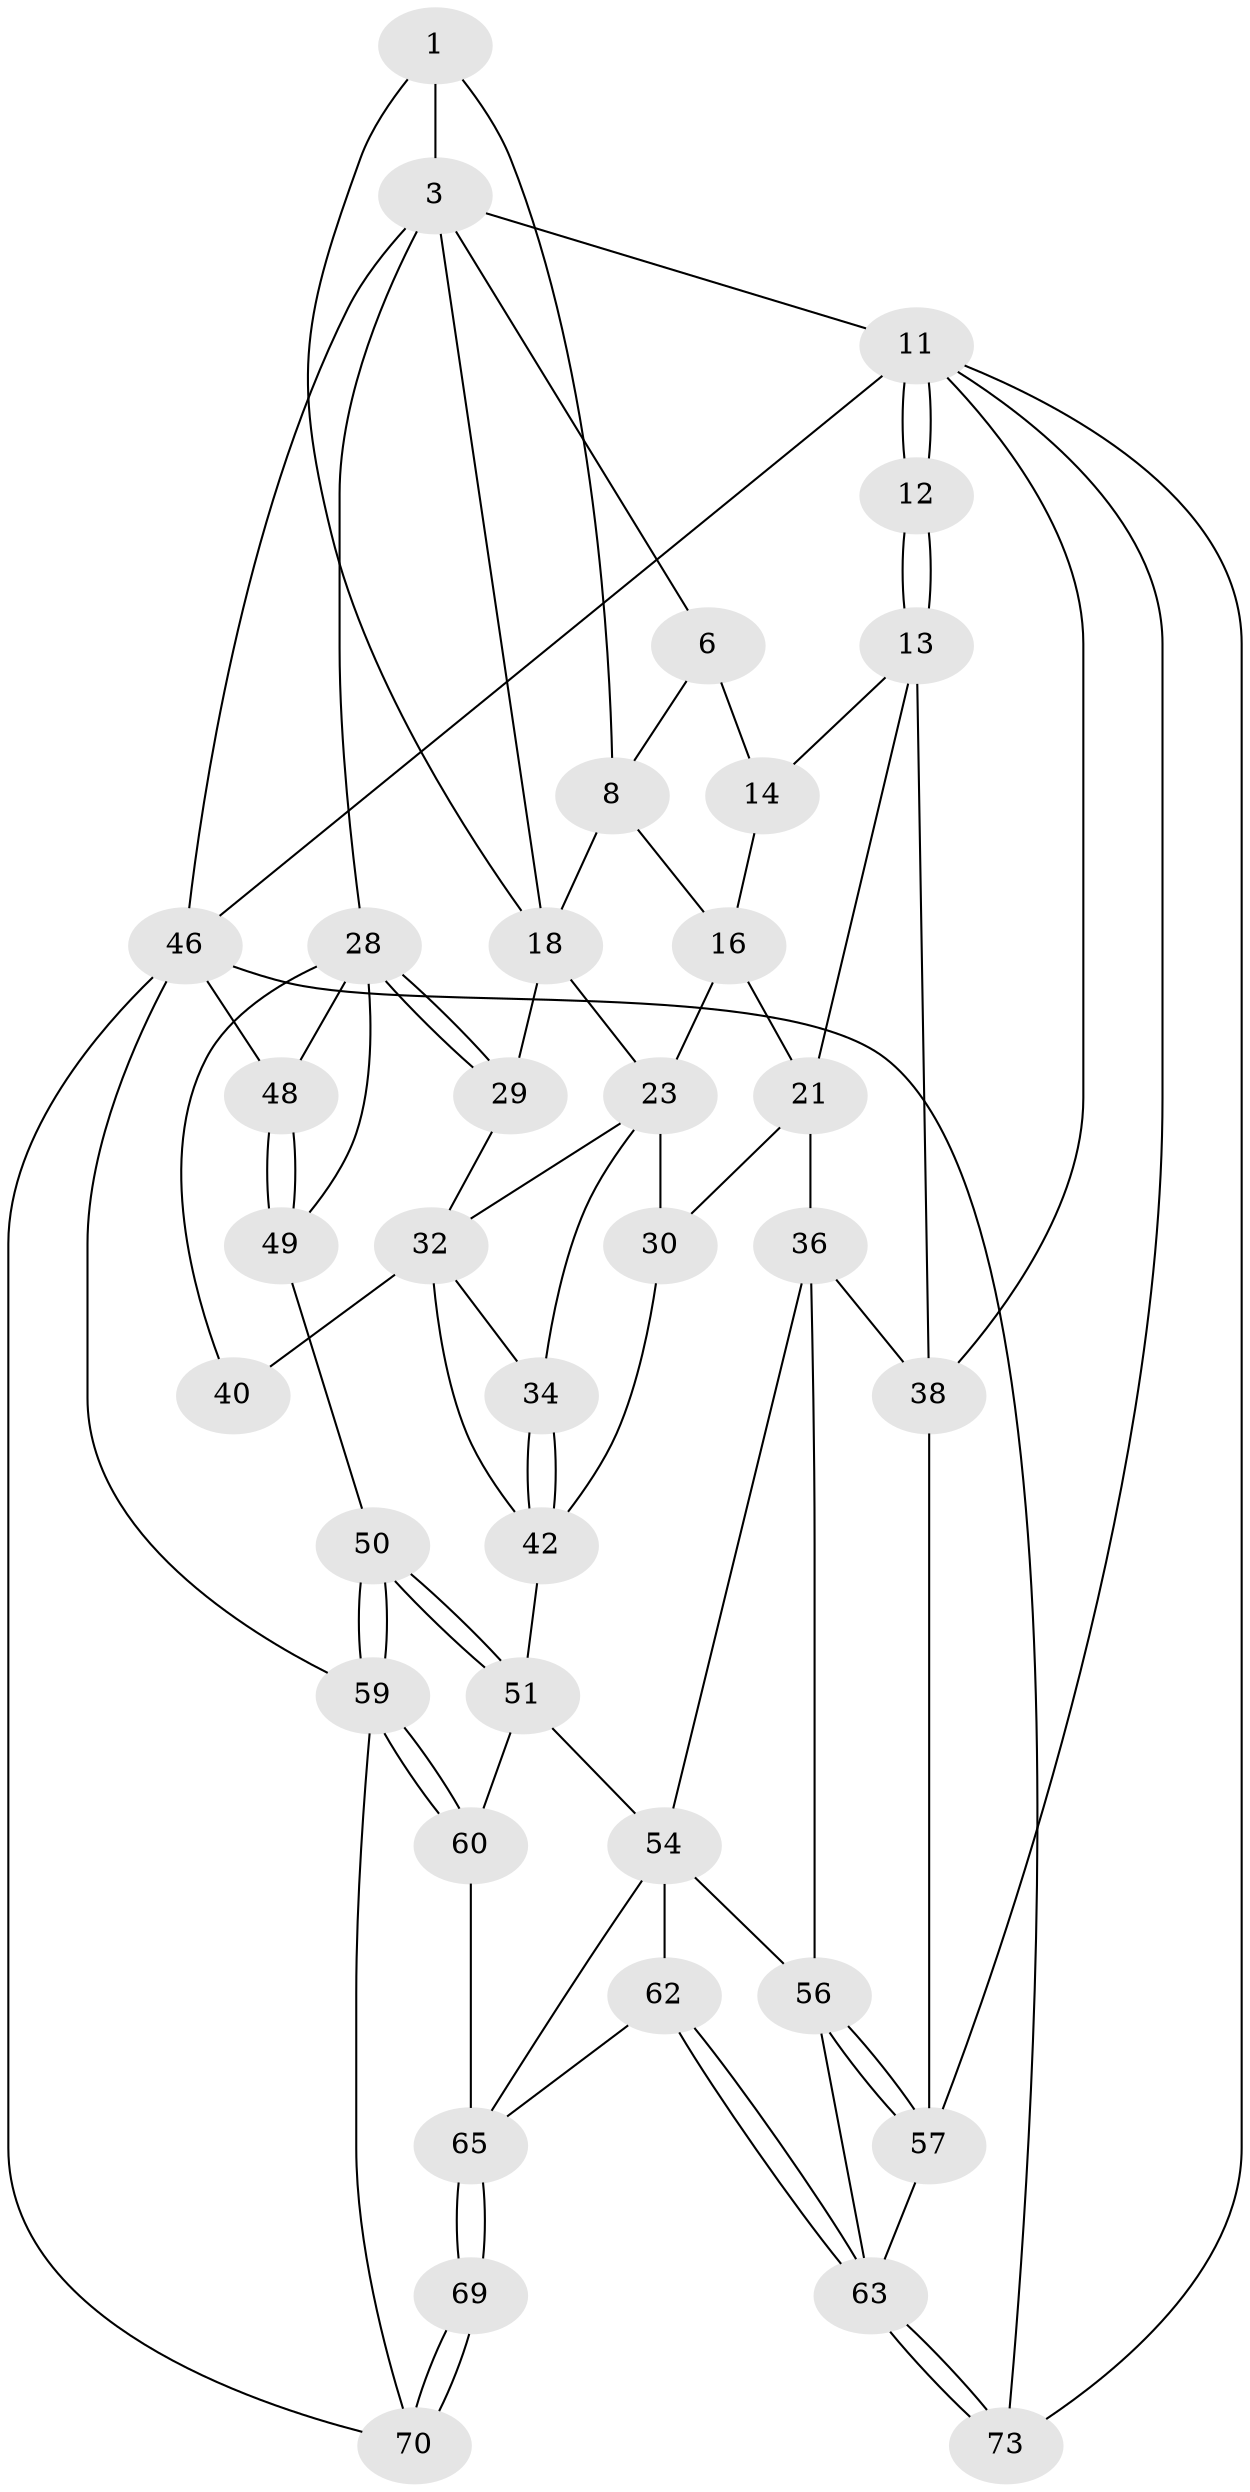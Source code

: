 // original degree distribution, {3: 0.02702702702702703, 4: 0.21621621621621623, 5: 0.5675675675675675, 6: 0.1891891891891892}
// Generated by graph-tools (version 1.1) at 2025/17/03/09/25 04:17:20]
// undirected, 37 vertices, 83 edges
graph export_dot {
graph [start="1"]
  node [color=gray90,style=filled];
  1 [pos="+0.8262985530305396+0.10803417208075897",super="+2+7"];
  3 [pos="+1+0.14655767693076008",super="+4"];
  6 [pos="+0.8068834584301421+0",super="+9"];
  8 [pos="+0.6683501373929267+0.160258215265761",super="+15"];
  11 [pos="+0+0",super="+74"];
  12 [pos="+0+0"];
  13 [pos="+0+0",super="+22"];
  14 [pos="+0.4990816540483424+0"];
  16 [pos="+0.46650902784020426+0.2852162548035448",super="+17"];
  18 [pos="+0.8439070453171637+0.27054419546288794",super="+19+20"];
  21 [pos="+0.2680126166761277+0.25971920298394585",super="+31"];
  23 [pos="+0.6681693193349768+0.34563440305087145",super="+27+24"];
  28 [pos="+1+0.43811781024770585",super="+44"];
  29 [pos="+0.9014976555887266+0.3975799320012697"];
  30 [pos="+0.3772268555006742+0.5790893839370441"];
  32 [pos="+0.7511301547579766+0.44034894975081607",super="+39+33"];
  34 [pos="+0.5865117754082838+0.4183196500973971"];
  36 [pos="+0.33611901326115623+0.5943406654214307",super="+37"];
  38 [pos="+0+0.4604040192580141",super="+52"];
  40 [pos="+0.8441816704083566+0.5006108642108515"];
  42 [pos="+0.5381006861714458+0.5645207068031621",super="+43"];
  46 [pos="+1+1",super="+47+72"];
  48 [pos="+1+0.9135290755756853"];
  49 [pos="+0.8076117821249288+0.7039924242814937"];
  50 [pos="+0.7517384663165317+0.738869638896506"];
  51 [pos="+0.6399356039239383+0.655082308760886",super="+53"];
  54 [pos="+0.43697664695483246+0.7875559864700188",super="+55+61"];
  56 [pos="+0.13366638468897207+0.7635382529269273",super="+58"];
  57 [pos="+0+0.9266504737732129",super="+71"];
  59 [pos="+0.7530838849150461+0.7714166659723827",super="+67"];
  60 [pos="+0.5714748160389796+0.8485579226444933"];
  62 [pos="+0.428472380483581+0.9263149199954857"];
  63 [pos="+0.39884376961825846+0.9666745436557853",super="+64"];
  65 [pos="+0.5689919775482615+0.8531011267191422",super="+66"];
  69 [pos="+0.6389129114570915+0.9859522349873505"];
  70 [pos="+0.6469983332691172+0.9944144017552686"];
  73 [pos="+0.4033838663240146+1"];
  1 -- 3;
  1 -- 8;
  1 -- 18;
  3 -- 18;
  3 -- 6;
  3 -- 11;
  3 -- 28;
  3 -- 46;
  6 -- 8;
  6 -- 14;
  8 -- 16;
  8 -- 18;
  11 -- 12;
  11 -- 12;
  11 -- 73;
  11 -- 46;
  11 -- 57;
  11 -- 38;
  12 -- 13 [weight=2];
  12 -- 13;
  13 -- 14;
  13 -- 21;
  13 -- 38;
  14 -- 16;
  16 -- 23;
  16 -- 21;
  18 -- 23 [weight=2];
  18 -- 29;
  21 -- 36;
  21 -- 30;
  23 -- 32;
  23 -- 34;
  23 -- 30;
  28 -- 29;
  28 -- 29;
  28 -- 40;
  28 -- 49;
  28 -- 48;
  29 -- 32;
  30 -- 42;
  32 -- 40 [weight=2];
  32 -- 34;
  32 -- 42;
  34 -- 42;
  34 -- 42;
  36 -- 54;
  36 -- 56;
  36 -- 38;
  38 -- 57;
  42 -- 51;
  46 -- 48;
  46 -- 59;
  46 -- 73;
  46 -- 70;
  48 -- 49;
  48 -- 49;
  49 -- 50;
  50 -- 51;
  50 -- 51;
  50 -- 59;
  50 -- 59;
  51 -- 60;
  51 -- 54;
  54 -- 62;
  54 -- 65;
  54 -- 56;
  56 -- 57;
  56 -- 57;
  56 -- 63;
  57 -- 63;
  59 -- 60;
  59 -- 60;
  59 -- 70;
  60 -- 65;
  62 -- 63;
  62 -- 63;
  62 -- 65;
  63 -- 73;
  63 -- 73;
  65 -- 69 [weight=2];
  65 -- 69;
  69 -- 70;
  69 -- 70;
}
